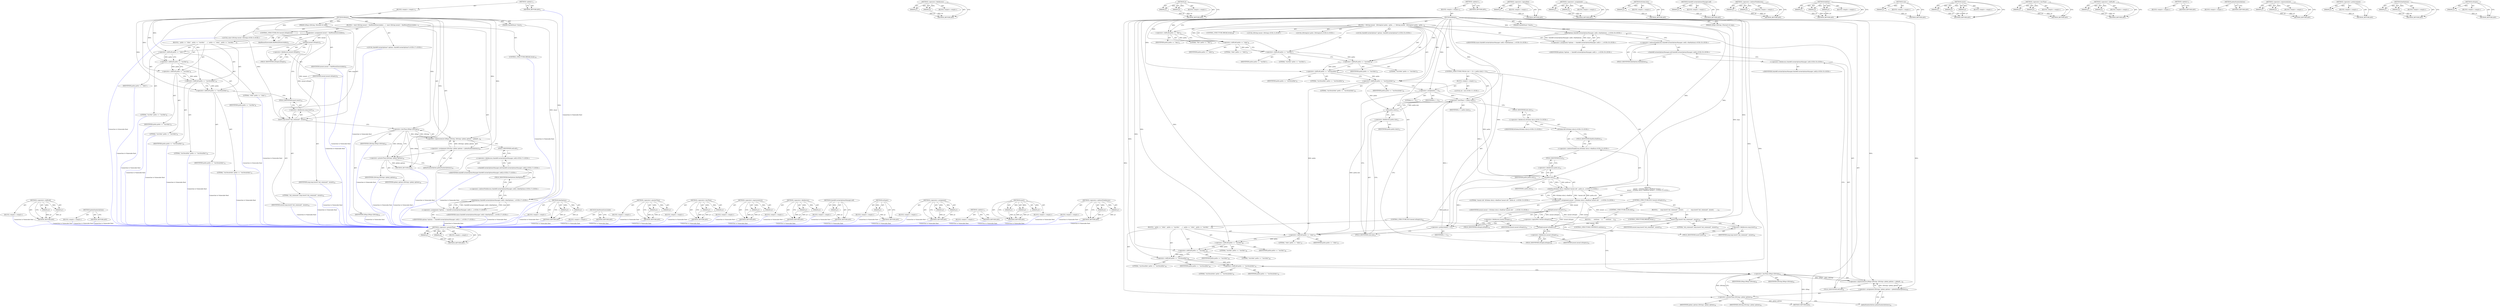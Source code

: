 digraph "&lt;operator&gt;.indirectFieldAccess" {
vulnerable_231 [label=<(METHOD,&lt;operator&gt;.greaterThan)>];
vulnerable_232 [label=<(PARAM,p1)>];
vulnerable_233 [label=<(PARAM,p2)>];
vulnerable_234 [label=<(BLOCK,&lt;empty&gt;,&lt;empty&gt;)>];
vulnerable_235 [label=<(METHOD_RETURN,ANY)>];
vulnerable_183 [label=<(METHOD,&lt;operator&gt;.fieldAccess)>];
vulnerable_184 [label=<(PARAM,p1)>];
vulnerable_185 [label=<(PARAM,p2)>];
vulnerable_186 [label=<(BLOCK,&lt;empty&gt;,&lt;empty&gt;)>];
vulnerable_187 [label=<(METHOD_RETURN,ANY)>];
vulnerable_207 [label=<(METHOD,at)>];
vulnerable_208 [label=<(PARAM,p1)>];
vulnerable_209 [label=<(PARAM,p2)>];
vulnerable_210 [label=<(BLOCK,&lt;empty&gt;,&lt;empty&gt;)>];
vulnerable_211 [label=<(METHOD_RETURN,ANY)>];
vulnerable_6 [label=<(METHOD,&lt;global&gt;)<SUB>1</SUB>>];
vulnerable_7 [label=<(BLOCK,&lt;empty&gt;,&lt;empty&gt;)<SUB>1</SUB>>];
vulnerable_8 [label=<(METHOD,fillArgs)<SUB>1</SUB>>];
vulnerable_9 [label=<(PARAM,Smb4KShare *share)<SUB>1</SUB>>];
vulnerable_10 [label=<(PARAM,QMap&lt;QString, QVariant&gt;&amp; map)<SUB>1</SUB>>];
vulnerable_11 [label=<(BLOCK,{
  QString mount;
  QStringList paths;
  paths...,{
  QString mount;
  QStringList paths;
  paths...)<SUB>2</SUB>>];
vulnerable_12 [label="<(LOCAL,QString mount: QString)<SUB>3</SUB>>"];
vulnerable_13 [label="<(LOCAL,QStringList paths: QStringList)<SUB>4</SUB>>"];
vulnerable_14 [label=<(&lt;operator&gt;.shiftLeft,paths &lt;&lt; &quot;/bin&quot;)<SUB>5</SUB>>];
vulnerable_15 [label=<(IDENTIFIER,paths,paths &lt;&lt; &quot;/bin&quot;)<SUB>5</SUB>>];
vulnerable_16 [label=<(LITERAL,&quot;/bin&quot;,paths &lt;&lt; &quot;/bin&quot;)<SUB>5</SUB>>];
vulnerable_17 [label=<(&lt;operator&gt;.shiftLeft,paths &lt;&lt; &quot;/sbin&quot;)<SUB>6</SUB>>];
vulnerable_18 [label=<(IDENTIFIER,paths,paths &lt;&lt; &quot;/sbin&quot;)<SUB>6</SUB>>];
vulnerable_19 [label=<(LITERAL,&quot;/sbin&quot;,paths &lt;&lt; &quot;/sbin&quot;)<SUB>6</SUB>>];
vulnerable_20 [label=<(&lt;operator&gt;.shiftLeft,paths &lt;&lt; &quot;/usr/bin&quot;)<SUB>7</SUB>>];
vulnerable_21 [label=<(IDENTIFIER,paths,paths &lt;&lt; &quot;/usr/bin&quot;)<SUB>7</SUB>>];
vulnerable_22 [label=<(LITERAL,&quot;/usr/bin&quot;,paths &lt;&lt; &quot;/usr/bin&quot;)<SUB>7</SUB>>];
vulnerable_23 [label=<(&lt;operator&gt;.shiftLeft,paths &lt;&lt; &quot;/usr/sbin&quot;)<SUB>8</SUB>>];
vulnerable_24 [label=<(IDENTIFIER,paths,paths &lt;&lt; &quot;/usr/sbin&quot;)<SUB>8</SUB>>];
vulnerable_25 [label=<(LITERAL,&quot;/usr/sbin&quot;,paths &lt;&lt; &quot;/usr/sbin&quot;)<SUB>8</SUB>>];
vulnerable_26 [label=<(&lt;operator&gt;.shiftLeft,paths &lt;&lt; &quot;/usr/local/bin&quot;)<SUB>9</SUB>>];
vulnerable_27 [label=<(IDENTIFIER,paths,paths &lt;&lt; &quot;/usr/local/bin&quot;)<SUB>9</SUB>>];
vulnerable_28 [label=<(LITERAL,&quot;/usr/local/bin&quot;,paths &lt;&lt; &quot;/usr/local/bin&quot;)<SUB>9</SUB>>];
vulnerable_29 [label=<(&lt;operator&gt;.shiftLeft,paths &lt;&lt; &quot;/usr/local/sbin&quot;)<SUB>10</SUB>>];
vulnerable_30 [label=<(IDENTIFIER,paths,paths &lt;&lt; &quot;/usr/local/sbin&quot;)<SUB>10</SUB>>];
vulnerable_31 [label=<(LITERAL,&quot;/usr/local/sbin&quot;,paths &lt;&lt; &quot;/usr/local/sbin&quot;)<SUB>10</SUB>>];
vulnerable_32 [label=<(CONTROL_STRUCTURE,FOR,for (int i = 0;i &lt; paths.size();++i))<SUB>11</SUB>>];
vulnerable_33 [label=<(BLOCK,&lt;empty&gt;,&lt;empty&gt;)<SUB>11</SUB>>];
vulnerable_34 [label="<(LOCAL,int i: int)<SUB>11</SUB>>"];
vulnerable_35 [label=<(&lt;operator&gt;.assignment,i = 0)<SUB>11</SUB>>];
vulnerable_36 [label=<(IDENTIFIER,i,i = 0)<SUB>11</SUB>>];
vulnerable_37 [label=<(LITERAL,0,i = 0)<SUB>11</SUB>>];
vulnerable_38 [label=<(&lt;operator&gt;.lessThan,i &lt; paths.size())<SUB>11</SUB>>];
vulnerable_39 [label=<(IDENTIFIER,i,i &lt; paths.size())<SUB>11</SUB>>];
vulnerable_40 [label=<(size,paths.size())<SUB>11</SUB>>];
vulnerable_41 [label=<(&lt;operator&gt;.fieldAccess,paths.size)<SUB>11</SUB>>];
vulnerable_42 [label=<(IDENTIFIER,paths,paths.size())<SUB>11</SUB>>];
vulnerable_43 [label=<(FIELD_IDENTIFIER,size,size)<SUB>11</SUB>>];
vulnerable_44 [label=<(&lt;operator&gt;.preIncrement,++i)<SUB>11</SUB>>];
vulnerable_45 [label=<(IDENTIFIER,i,++i)<SUB>11</SUB>>];
vulnerable_46 [label="<(BLOCK,{
    mount = KGlobal::dirs()-&gt;findExe(&quot;mount.c...,{
    mount = KGlobal::dirs()-&gt;findExe(&quot;mount.c...)<SUB>12</SUB>>"];
vulnerable_47 [label="<(&lt;operator&gt;.assignment,mount = KGlobal::dirs()-&gt;findExe(&quot;mount.cifs&quot;, ...)<SUB>13</SUB>>"];
vulnerable_48 [label="<(IDENTIFIER,mount,mount = KGlobal::dirs()-&gt;findExe(&quot;mount.cifs&quot;, ...)<SUB>13</SUB>>"];
vulnerable_49 [label="<(findExe,KGlobal::dirs()-&gt;findExe(&quot;mount.cifs&quot;, paths.at...)<SUB>13</SUB>>"];
vulnerable_50 [label="<(&lt;operator&gt;.indirectFieldAccess,KGlobal::dirs()-&gt;findExe)<SUB>13</SUB>>"];
vulnerable_51 [label="<(KGlobal.dirs,KGlobal::dirs())<SUB>13</SUB>>"];
vulnerable_52 [label="<(&lt;operator&gt;.fieldAccess,KGlobal::dirs)<SUB>13</SUB>>"];
vulnerable_53 [label="<(IDENTIFIER,KGlobal,KGlobal::dirs())<SUB>13</SUB>>"];
vulnerable_54 [label=<(FIELD_IDENTIFIER,dirs,dirs)<SUB>13</SUB>>];
vulnerable_55 [label=<(FIELD_IDENTIFIER,findExe,findExe)<SUB>13</SUB>>];
vulnerable_56 [label="<(LITERAL,&quot;mount.cifs&quot;,KGlobal::dirs()-&gt;findExe(&quot;mount.cifs&quot;, paths.at...)<SUB>13</SUB>>"];
vulnerable_57 [label=<(at,paths.at(i))<SUB>13</SUB>>];
vulnerable_58 [label=<(&lt;operator&gt;.fieldAccess,paths.at)<SUB>13</SUB>>];
vulnerable_59 [label=<(IDENTIFIER,paths,paths.at(i))<SUB>13</SUB>>];
vulnerable_60 [label=<(FIELD_IDENTIFIER,at,at)<SUB>13</SUB>>];
vulnerable_61 [label=<(IDENTIFIER,i,paths.at(i))<SUB>13</SUB>>];
vulnerable_62 [label=<(CONTROL_STRUCTURE,IF,if (!mount.isEmpty()))<SUB>14</SUB>>];
vulnerable_63 [label=<(&lt;operator&gt;.logicalNot,!mount.isEmpty())<SUB>14</SUB>>];
vulnerable_64 [label=<(isEmpty,mount.isEmpty())<SUB>14</SUB>>];
vulnerable_65 [label=<(&lt;operator&gt;.fieldAccess,mount.isEmpty)<SUB>14</SUB>>];
vulnerable_66 [label=<(IDENTIFIER,mount,mount.isEmpty())<SUB>14</SUB>>];
vulnerable_67 [label=<(FIELD_IDENTIFIER,isEmpty,isEmpty)<SUB>14</SUB>>];
vulnerable_68 [label=<(BLOCK,{
      map.insert(&quot;mh_command&quot;, mount);
      ...,{
      map.insert(&quot;mh_command&quot;, mount);
      ...)<SUB>15</SUB>>];
vulnerable_69 [label=<(insert,map.insert(&quot;mh_command&quot;, mount))<SUB>16</SUB>>];
vulnerable_70 [label=<(&lt;operator&gt;.fieldAccess,map.insert)<SUB>16</SUB>>];
vulnerable_71 [label=<(IDENTIFIER,map,map.insert(&quot;mh_command&quot;, mount))<SUB>16</SUB>>];
vulnerable_72 [label=<(FIELD_IDENTIFIER,insert,insert)<SUB>16</SUB>>];
vulnerable_73 [label=<(LITERAL,&quot;mh_command&quot;,map.insert(&quot;mh_command&quot;, mount))<SUB>16</SUB>>];
vulnerable_74 [label=<(IDENTIFIER,mount,map.insert(&quot;mh_command&quot;, mount))<SUB>16</SUB>>];
vulnerable_75 [label=<(CONTROL_STRUCTURE,BREAK,break;)<SUB>17</SUB>>];
vulnerable_76 [label=<(CONTROL_STRUCTURE,ELSE,else)<SUB>20</SUB>>];
vulnerable_77 [label=<(BLOCK,{
      continue;
    },{
      continue;
    })<SUB>20</SUB>>];
vulnerable_78 [label=<(CONTROL_STRUCTURE,CONTINUE,continue;)<SUB>21</SUB>>];
vulnerable_79 [label=<(CONTROL_STRUCTURE,IF,if (mount.isEmpty()))<SUB>25</SUB>>];
vulnerable_80 [label=<(isEmpty,mount.isEmpty())<SUB>25</SUB>>];
vulnerable_81 [label=<(&lt;operator&gt;.fieldAccess,mount.isEmpty)<SUB>25</SUB>>];
vulnerable_82 [label=<(IDENTIFIER,mount,mount.isEmpty())<SUB>25</SUB>>];
vulnerable_83 [label=<(FIELD_IDENTIFIER,isEmpty,isEmpty)<SUB>25</SUB>>];
vulnerable_84 [label=<(BLOCK,{
  paths &lt;&lt; &quot;/sbin&quot;;
  paths &lt;&lt; &quot;/usr/bin&quot;;
  ...,{
  paths &lt;&lt; &quot;/sbin&quot;;
  paths &lt;&lt; &quot;/usr/bin&quot;;
  ...)<SUB>26</SUB>>];
vulnerable_85 [label=<(&lt;operator&gt;.shiftLeft,paths &lt;&lt; &quot;/sbin&quot;)<SUB>27</SUB>>];
vulnerable_86 [label=<(IDENTIFIER,paths,paths &lt;&lt; &quot;/sbin&quot;)<SUB>27</SUB>>];
vulnerable_87 [label=<(LITERAL,&quot;/sbin&quot;,paths &lt;&lt; &quot;/sbin&quot;)<SUB>27</SUB>>];
vulnerable_88 [label=<(&lt;operator&gt;.shiftLeft,paths &lt;&lt; &quot;/usr/bin&quot;)<SUB>28</SUB>>];
vulnerable_89 [label=<(IDENTIFIER,paths,paths &lt;&lt; &quot;/usr/bin&quot;)<SUB>28</SUB>>];
vulnerable_90 [label=<(LITERAL,&quot;/usr/bin&quot;,paths &lt;&lt; &quot;/usr/bin&quot;)<SUB>28</SUB>>];
vulnerable_91 [label=<(&lt;operator&gt;.shiftLeft,paths &lt;&lt; &quot;/usr/sbin&quot;)<SUB>29</SUB>>];
vulnerable_92 [label=<(IDENTIFIER,paths,paths &lt;&lt; &quot;/usr/sbin&quot;)<SUB>29</SUB>>];
vulnerable_93 [label=<(LITERAL,&quot;/usr/sbin&quot;,paths &lt;&lt; &quot;/usr/sbin&quot;)<SUB>29</SUB>>];
vulnerable_94 [label=<(&lt;operator&gt;.shiftLeft,paths &lt;&lt; &quot;/usr/local/bin&quot;)<SUB>30</SUB>>];
vulnerable_95 [label=<(IDENTIFIER,paths,paths &lt;&lt; &quot;/usr/local/bin&quot;)<SUB>30</SUB>>];
vulnerable_96 [label=<(LITERAL,&quot;/usr/local/bin&quot;,paths &lt;&lt; &quot;/usr/local/bin&quot;)<SUB>30</SUB>>];
vulnerable_97 [label=<(&lt;operator&gt;.shiftLeft,paths &lt;&lt; &quot;/usr/local/sbin&quot;)<SUB>31</SUB>>];
vulnerable_98 [label=<(IDENTIFIER,paths,paths &lt;&lt; &quot;/usr/local/sbin&quot;)<SUB>31</SUB>>];
vulnerable_99 [label=<(LITERAL,&quot;/usr/local/sbin&quot;,paths &lt;&lt; &quot;/usr/local/sbin&quot;)<SUB>31</SUB>>];
vulnerable_100 [label=<(&lt;operator&gt;.expressionList,QMap&lt;QString, QString&gt; global_options = globalS...)<SUB>34</SUB>>];
vulnerable_101 [label=<(&lt;operator&gt;.lessThan,QMap&lt;QString)<SUB>34</SUB>>];
vulnerable_102 [label=<(IDENTIFIER,QMap,QMap&lt;QString)<SUB>34</SUB>>];
vulnerable_103 [label=<(IDENTIFIER,QString,QMap&lt;QString)<SUB>34</SUB>>];
vulnerable_104 [label=<(&lt;operator&gt;.assignment,QString&gt; global_options = globalSambaOptions())<SUB>34</SUB>>];
vulnerable_105 [label=<(&lt;operator&gt;.greaterThan,QString&gt; global_options)<SUB>34</SUB>>];
vulnerable_106 [label=<(IDENTIFIER,QString,QString&gt; global_options)<SUB>34</SUB>>];
vulnerable_107 [label=<(IDENTIFIER,global_options,QString&gt; global_options)<SUB>34</SUB>>];
vulnerable_108 [label=<(globalSambaOptions,globalSambaOptions())<SUB>34</SUB>>];
vulnerable_109 [label="<(LOCAL,Smb4KCustomOptions* options: Smb4KCustomOptions*)<SUB>35</SUB>>"];
vulnerable_110 [label="<(&lt;operator&gt;.assignment,*options  = Smb4KCustomOptionsManager::self()-&gt;...)<SUB>35</SUB>>"];
vulnerable_111 [label="<(IDENTIFIER,options,*options  = Smb4KCustomOptionsManager::self()-&gt;...)<SUB>35</SUB>>"];
vulnerable_112 [label="<(findOptions,Smb4KCustomOptionsManager::self()-&gt;findOptions(...)<SUB>35</SUB>>"];
vulnerable_113 [label="<(&lt;operator&gt;.indirectFieldAccess,Smb4KCustomOptionsManager::self()-&gt;findOptions)<SUB>35</SUB>>"];
vulnerable_114 [label="<(Smb4KCustomOptionsManager.self,Smb4KCustomOptionsManager::self())<SUB>35</SUB>>"];
vulnerable_115 [label="<(&lt;operator&gt;.fieldAccess,Smb4KCustomOptionsManager::self)<SUB>35</SUB>>"];
vulnerable_116 [label="<(IDENTIFIER,Smb4KCustomOptionsManager,Smb4KCustomOptionsManager::self())<SUB>35</SUB>>"];
vulnerable_117 [label=<(FIELD_IDENTIFIER,self,self)<SUB>35</SUB>>];
vulnerable_118 [label=<(FIELD_IDENTIFIER,findOptions,findOptions)<SUB>35</SUB>>];
vulnerable_119 [label="<(IDENTIFIER,share,Smb4KCustomOptionsManager::self()-&gt;findOptions(...)<SUB>35</SUB>>"];
vulnerable_120 [label=<(CONTROL_STRUCTURE,BREAK,break;)<SUB>36</SUB>>];
vulnerable_121 [label=<(METHOD_RETURN,bool)<SUB>1</SUB>>];
vulnerable_123 [label=<(METHOD_RETURN,ANY)<SUB>1</SUB>>];
vulnerable_212 [label=<(METHOD,&lt;operator&gt;.logicalNot)>];
vulnerable_213 [label=<(PARAM,p1)>];
vulnerable_214 [label=<(BLOCK,&lt;empty&gt;,&lt;empty&gt;)>];
vulnerable_215 [label=<(METHOD_RETURN,ANY)>];
vulnerable_169 [label=<(METHOD,&lt;operator&gt;.assignment)>];
vulnerable_170 [label=<(PARAM,p1)>];
vulnerable_171 [label=<(PARAM,p2)>];
vulnerable_172 [label=<(BLOCK,&lt;empty&gt;,&lt;empty&gt;)>];
vulnerable_173 [label=<(METHOD_RETURN,ANY)>];
vulnerable_203 [label=<(METHOD,KGlobal.dirs)>];
vulnerable_204 [label=<(PARAM,p1)>];
vulnerable_205 [label=<(BLOCK,&lt;empty&gt;,&lt;empty&gt;)>];
vulnerable_206 [label=<(METHOD_RETURN,ANY)>];
vulnerable_244 [label=<(METHOD,Smb4KCustomOptionsManager.self)>];
vulnerable_245 [label=<(PARAM,p1)>];
vulnerable_246 [label=<(BLOCK,&lt;empty&gt;,&lt;empty&gt;)>];
vulnerable_247 [label=<(METHOD_RETURN,ANY)>];
vulnerable_198 [label=<(METHOD,&lt;operator&gt;.indirectFieldAccess)>];
vulnerable_199 [label=<(PARAM,p1)>];
vulnerable_200 [label=<(PARAM,p2)>];
vulnerable_201 [label=<(BLOCK,&lt;empty&gt;,&lt;empty&gt;)>];
vulnerable_202 [label=<(METHOD_RETURN,ANY)>];
vulnerable_192 [label=<(METHOD,findExe)>];
vulnerable_193 [label=<(PARAM,p1)>];
vulnerable_194 [label=<(PARAM,p2)>];
vulnerable_195 [label=<(PARAM,p3)>];
vulnerable_196 [label=<(BLOCK,&lt;empty&gt;,&lt;empty&gt;)>];
vulnerable_197 [label=<(METHOD_RETURN,ANY)>];
vulnerable_179 [label=<(METHOD,size)>];
vulnerable_180 [label=<(PARAM,p1)>];
vulnerable_181 [label=<(BLOCK,&lt;empty&gt;,&lt;empty&gt;)>];
vulnerable_182 [label=<(METHOD_RETURN,ANY)>];
vulnerable_220 [label=<(METHOD,insert)>];
vulnerable_221 [label=<(PARAM,p1)>];
vulnerable_222 [label=<(PARAM,p2)>];
vulnerable_223 [label=<(PARAM,p3)>];
vulnerable_224 [label=<(BLOCK,&lt;empty&gt;,&lt;empty&gt;)>];
vulnerable_225 [label=<(METHOD_RETURN,ANY)>];
vulnerable_174 [label=<(METHOD,&lt;operator&gt;.lessThan)>];
vulnerable_175 [label=<(PARAM,p1)>];
vulnerable_176 [label=<(PARAM,p2)>];
vulnerable_177 [label=<(BLOCK,&lt;empty&gt;,&lt;empty&gt;)>];
vulnerable_178 [label=<(METHOD_RETURN,ANY)>];
vulnerable_164 [label=<(METHOD,&lt;operator&gt;.shiftLeft)>];
vulnerable_165 [label=<(PARAM,p1)>];
vulnerable_166 [label=<(PARAM,p2)>];
vulnerable_167 [label=<(BLOCK,&lt;empty&gt;,&lt;empty&gt;)>];
vulnerable_168 [label=<(METHOD_RETURN,ANY)>];
vulnerable_158 [label=<(METHOD,&lt;global&gt;)<SUB>1</SUB>>];
vulnerable_159 [label=<(BLOCK,&lt;empty&gt;,&lt;empty&gt;)>];
vulnerable_160 [label=<(METHOD_RETURN,ANY)>];
vulnerable_236 [label=<(METHOD,globalSambaOptions)>];
vulnerable_237 [label=<(BLOCK,&lt;empty&gt;,&lt;empty&gt;)>];
vulnerable_238 [label=<(METHOD_RETURN,ANY)>];
vulnerable_226 [label=<(METHOD,&lt;operator&gt;.expressionList)>];
vulnerable_227 [label=<(PARAM,p1)>];
vulnerable_228 [label=<(PARAM,p2)>];
vulnerable_229 [label=<(BLOCK,&lt;empty&gt;,&lt;empty&gt;)>];
vulnerable_230 [label=<(METHOD_RETURN,ANY)>];
vulnerable_188 [label=<(METHOD,&lt;operator&gt;.preIncrement)>];
vulnerable_189 [label=<(PARAM,p1)>];
vulnerable_190 [label=<(BLOCK,&lt;empty&gt;,&lt;empty&gt;)>];
vulnerable_191 [label=<(METHOD_RETURN,ANY)>];
vulnerable_239 [label=<(METHOD,findOptions)>];
vulnerable_240 [label=<(PARAM,p1)>];
vulnerable_241 [label=<(PARAM,p2)>];
vulnerable_242 [label=<(BLOCK,&lt;empty&gt;,&lt;empty&gt;)>];
vulnerable_243 [label=<(METHOD_RETURN,ANY)>];
vulnerable_216 [label=<(METHOD,isEmpty)>];
vulnerable_217 [label=<(PARAM,p1)>];
vulnerable_218 [label=<(BLOCK,&lt;empty&gt;,&lt;empty&gt;)>];
vulnerable_219 [label=<(METHOD_RETURN,ANY)>];
fixed_118 [label=<(METHOD,&lt;operator&gt;.shiftLeft)>];
fixed_119 [label=<(PARAM,p1)>];
fixed_120 [label=<(PARAM,p2)>];
fixed_121 [label=<(BLOCK,&lt;empty&gt;,&lt;empty&gt;)>];
fixed_122 [label=<(METHOD_RETURN,ANY)>];
fixed_144 [label=<(METHOD,globalSambaOptions)>];
fixed_145 [label=<(BLOCK,&lt;empty&gt;,&lt;empty&gt;)>];
fixed_146 [label=<(METHOD_RETURN,ANY)>];
fixed_6 [label=<(METHOD,&lt;global&gt;)<SUB>1</SUB>>];
fixed_7 [label=<(BLOCK,&lt;empty&gt;,&lt;empty&gt;)<SUB>1</SUB>>];
fixed_8 [label=<(METHOD,fillArgs)<SUB>1</SUB>>];
fixed_9 [label=<(PARAM,Smb4KShare *share)<SUB>1</SUB>>];
fixed_10 [label=<(PARAM,QMap&lt;QString, QVariant&gt;&amp; map)<SUB>1</SUB>>];
fixed_11 [label=<(BLOCK,{
  const QString mount = findMountExecutable()...,{
  const QString mount = findMountExecutable()...)<SUB>2</SUB>>];
fixed_12 [label="<(LOCAL,const QString mount: QString)<SUB>3</SUB>>"];
fixed_13 [label=<(&lt;operator&gt;.assignment,mount = findMountExecutable())<SUB>3</SUB>>];
fixed_14 [label=<(IDENTIFIER,mount,mount = findMountExecutable())<SUB>3</SUB>>];
fixed_15 [label=<(findMountExecutable,findMountExecutable())<SUB>3</SUB>>];
fixed_16 [label=<(CONTROL_STRUCTURE,IF,if (mount.isEmpty()))<SUB>5</SUB>>];
fixed_17 [label=<(isEmpty,mount.isEmpty())<SUB>5</SUB>>];
fixed_18 [label=<(&lt;operator&gt;.fieldAccess,mount.isEmpty)<SUB>5</SUB>>];
fixed_19 [label=<(IDENTIFIER,mount,mount.isEmpty())<SUB>5</SUB>>];
fixed_20 [label=<(FIELD_IDENTIFIER,isEmpty,isEmpty)<SUB>5</SUB>>];
fixed_21 [label=<(BLOCK,{
  paths &lt;&lt; &quot;/sbin&quot;;
  paths &lt;&lt; &quot;/usr/bin&quot;;
  ...,{
  paths &lt;&lt; &quot;/sbin&quot;;
  paths &lt;&lt; &quot;/usr/bin&quot;;
  ...)<SUB>6</SUB>>];
fixed_22 [label=<(&lt;operator&gt;.shiftLeft,paths &lt;&lt; &quot;/sbin&quot;)<SUB>7</SUB>>];
fixed_23 [label=<(IDENTIFIER,paths,paths &lt;&lt; &quot;/sbin&quot;)<SUB>7</SUB>>];
fixed_24 [label=<(LITERAL,&quot;/sbin&quot;,paths &lt;&lt; &quot;/sbin&quot;)<SUB>7</SUB>>];
fixed_25 [label=<(&lt;operator&gt;.shiftLeft,paths &lt;&lt; &quot;/usr/bin&quot;)<SUB>8</SUB>>];
fixed_26 [label=<(IDENTIFIER,paths,paths &lt;&lt; &quot;/usr/bin&quot;)<SUB>8</SUB>>];
fixed_27 [label=<(LITERAL,&quot;/usr/bin&quot;,paths &lt;&lt; &quot;/usr/bin&quot;)<SUB>8</SUB>>];
fixed_28 [label=<(&lt;operator&gt;.shiftLeft,paths &lt;&lt; &quot;/usr/sbin&quot;)<SUB>9</SUB>>];
fixed_29 [label=<(IDENTIFIER,paths,paths &lt;&lt; &quot;/usr/sbin&quot;)<SUB>9</SUB>>];
fixed_30 [label=<(LITERAL,&quot;/usr/sbin&quot;,paths &lt;&lt; &quot;/usr/sbin&quot;)<SUB>9</SUB>>];
fixed_31 [label=<(&lt;operator&gt;.shiftLeft,paths &lt;&lt; &quot;/usr/local/bin&quot;)<SUB>10</SUB>>];
fixed_32 [label=<(IDENTIFIER,paths,paths &lt;&lt; &quot;/usr/local/bin&quot;)<SUB>10</SUB>>];
fixed_33 [label=<(LITERAL,&quot;/usr/local/bin&quot;,paths &lt;&lt; &quot;/usr/local/bin&quot;)<SUB>10</SUB>>];
fixed_34 [label=<(&lt;operator&gt;.shiftLeft,paths &lt;&lt; &quot;/usr/local/sbin&quot;)<SUB>11</SUB>>];
fixed_35 [label=<(IDENTIFIER,paths,paths &lt;&lt; &quot;/usr/local/sbin&quot;)<SUB>11</SUB>>];
fixed_36 [label=<(LITERAL,&quot;/usr/local/sbin&quot;,paths &lt;&lt; &quot;/usr/local/sbin&quot;)<SUB>11</SUB>>];
fixed_37 [label=<(insert,map.insert(&quot;mh_command&quot;, mount))<SUB>14</SUB>>];
fixed_38 [label=<(&lt;operator&gt;.fieldAccess,map.insert)<SUB>14</SUB>>];
fixed_39 [label=<(IDENTIFIER,map,map.insert(&quot;mh_command&quot;, mount))<SUB>14</SUB>>];
fixed_40 [label=<(FIELD_IDENTIFIER,insert,insert)<SUB>14</SUB>>];
fixed_41 [label=<(LITERAL,&quot;mh_command&quot;,map.insert(&quot;mh_command&quot;, mount))<SUB>14</SUB>>];
fixed_42 [label=<(IDENTIFIER,mount,map.insert(&quot;mh_command&quot;, mount))<SUB>14</SUB>>];
fixed_43 [label=<(&lt;operator&gt;.expressionList,QMap&lt;QString, QString&gt; global_options = globalS...)<SUB>16</SUB>>];
fixed_44 [label=<(&lt;operator&gt;.lessThan,QMap&lt;QString)<SUB>16</SUB>>];
fixed_45 [label=<(IDENTIFIER,QMap,QMap&lt;QString)<SUB>16</SUB>>];
fixed_46 [label=<(IDENTIFIER,QString,QMap&lt;QString)<SUB>16</SUB>>];
fixed_47 [label=<(&lt;operator&gt;.assignment,QString&gt; global_options = globalSambaOptions())<SUB>16</SUB>>];
fixed_48 [label=<(&lt;operator&gt;.greaterThan,QString&gt; global_options)<SUB>16</SUB>>];
fixed_49 [label=<(IDENTIFIER,QString,QString&gt; global_options)<SUB>16</SUB>>];
fixed_50 [label=<(IDENTIFIER,global_options,QString&gt; global_options)<SUB>16</SUB>>];
fixed_51 [label=<(globalSambaOptions,globalSambaOptions())<SUB>16</SUB>>];
fixed_52 [label="<(LOCAL,Smb4KCustomOptions* options: Smb4KCustomOptions*)<SUB>17</SUB>>"];
fixed_53 [label="<(&lt;operator&gt;.assignment,*options  = Smb4KCustomOptionsManager::self()-&gt;...)<SUB>17</SUB>>"];
fixed_54 [label="<(IDENTIFIER,options,*options  = Smb4KCustomOptionsManager::self()-&gt;...)<SUB>17</SUB>>"];
fixed_55 [label="<(findOptions,Smb4KCustomOptionsManager::self()-&gt;findOptions(...)<SUB>17</SUB>>"];
fixed_56 [label="<(&lt;operator&gt;.indirectFieldAccess,Smb4KCustomOptionsManager::self()-&gt;findOptions)<SUB>17</SUB>>"];
fixed_57 [label="<(Smb4KCustomOptionsManager.self,Smb4KCustomOptionsManager::self())<SUB>17</SUB>>"];
fixed_58 [label="<(&lt;operator&gt;.fieldAccess,Smb4KCustomOptionsManager::self)<SUB>17</SUB>>"];
fixed_59 [label="<(IDENTIFIER,Smb4KCustomOptionsManager,Smb4KCustomOptionsManager::self())<SUB>17</SUB>>"];
fixed_60 [label=<(FIELD_IDENTIFIER,self,self)<SUB>17</SUB>>];
fixed_61 [label=<(FIELD_IDENTIFIER,findOptions,findOptions)<SUB>17</SUB>>];
fixed_62 [label="<(IDENTIFIER,share,Smb4KCustomOptionsManager::self()-&gt;findOptions(...)<SUB>17</SUB>>"];
fixed_63 [label=<(CONTROL_STRUCTURE,BREAK,break;)<SUB>18</SUB>>];
fixed_64 [label=<(METHOD_RETURN,bool)<SUB>1</SUB>>];
fixed_66 [label=<(METHOD_RETURN,ANY)<SUB>1</SUB>>];
fixed_147 [label=<(METHOD,findOptions)>];
fixed_148 [label=<(PARAM,p1)>];
fixed_149 [label=<(PARAM,p2)>];
fixed_150 [label=<(BLOCK,&lt;empty&gt;,&lt;empty&gt;)>];
fixed_151 [label=<(METHOD_RETURN,ANY)>];
fixed_106 [label=<(METHOD,findMountExecutable)>];
fixed_107 [label=<(BLOCK,&lt;empty&gt;,&lt;empty&gt;)>];
fixed_108 [label=<(METHOD_RETURN,ANY)>];
fixed_139 [label=<(METHOD,&lt;operator&gt;.greaterThan)>];
fixed_140 [label=<(PARAM,p1)>];
fixed_141 [label=<(PARAM,p2)>];
fixed_142 [label=<(BLOCK,&lt;empty&gt;,&lt;empty&gt;)>];
fixed_143 [label=<(METHOD_RETURN,ANY)>];
fixed_134 [label=<(METHOD,&lt;operator&gt;.lessThan)>];
fixed_135 [label=<(PARAM,p1)>];
fixed_136 [label=<(PARAM,p2)>];
fixed_137 [label=<(BLOCK,&lt;empty&gt;,&lt;empty&gt;)>];
fixed_138 [label=<(METHOD_RETURN,ANY)>];
fixed_129 [label=<(METHOD,&lt;operator&gt;.expressionList)>];
fixed_130 [label=<(PARAM,p1)>];
fixed_131 [label=<(PARAM,p2)>];
fixed_132 [label=<(BLOCK,&lt;empty&gt;,&lt;empty&gt;)>];
fixed_133 [label=<(METHOD_RETURN,ANY)>];
fixed_113 [label=<(METHOD,&lt;operator&gt;.fieldAccess)>];
fixed_114 [label=<(PARAM,p1)>];
fixed_115 [label=<(PARAM,p2)>];
fixed_116 [label=<(BLOCK,&lt;empty&gt;,&lt;empty&gt;)>];
fixed_117 [label=<(METHOD_RETURN,ANY)>];
fixed_157 [label=<(METHOD,Smb4KCustomOptionsManager.self)>];
fixed_158 [label=<(PARAM,p1)>];
fixed_159 [label=<(BLOCK,&lt;empty&gt;,&lt;empty&gt;)>];
fixed_160 [label=<(METHOD_RETURN,ANY)>];
fixed_109 [label=<(METHOD,isEmpty)>];
fixed_110 [label=<(PARAM,p1)>];
fixed_111 [label=<(BLOCK,&lt;empty&gt;,&lt;empty&gt;)>];
fixed_112 [label=<(METHOD_RETURN,ANY)>];
fixed_101 [label=<(METHOD,&lt;operator&gt;.assignment)>];
fixed_102 [label=<(PARAM,p1)>];
fixed_103 [label=<(PARAM,p2)>];
fixed_104 [label=<(BLOCK,&lt;empty&gt;,&lt;empty&gt;)>];
fixed_105 [label=<(METHOD_RETURN,ANY)>];
fixed_95 [label=<(METHOD,&lt;global&gt;)<SUB>1</SUB>>];
fixed_96 [label=<(BLOCK,&lt;empty&gt;,&lt;empty&gt;)>];
fixed_97 [label=<(METHOD_RETURN,ANY)>];
fixed_123 [label=<(METHOD,insert)>];
fixed_124 [label=<(PARAM,p1)>];
fixed_125 [label=<(PARAM,p2)>];
fixed_126 [label=<(PARAM,p3)>];
fixed_127 [label=<(BLOCK,&lt;empty&gt;,&lt;empty&gt;)>];
fixed_128 [label=<(METHOD_RETURN,ANY)>];
fixed_152 [label=<(METHOD,&lt;operator&gt;.indirectFieldAccess)>];
fixed_153 [label=<(PARAM,p1)>];
fixed_154 [label=<(PARAM,p2)>];
fixed_155 [label=<(BLOCK,&lt;empty&gt;,&lt;empty&gt;)>];
fixed_156 [label=<(METHOD_RETURN,ANY)>];
vulnerable_231 -> vulnerable_232  [key=0, label="AST: "];
vulnerable_231 -> vulnerable_232  [key=1, label="DDG: "];
vulnerable_231 -> vulnerable_234  [key=0, label="AST: "];
vulnerable_231 -> vulnerable_233  [key=0, label="AST: "];
vulnerable_231 -> vulnerable_233  [key=1, label="DDG: "];
vulnerable_231 -> vulnerable_235  [key=0, label="AST: "];
vulnerable_231 -> vulnerable_235  [key=1, label="CFG: "];
vulnerable_232 -> vulnerable_235  [key=0, label="DDG: p1"];
vulnerable_233 -> vulnerable_235  [key=0, label="DDG: p2"];
vulnerable_183 -> vulnerable_184  [key=0, label="AST: "];
vulnerable_183 -> vulnerable_184  [key=1, label="DDG: "];
vulnerable_183 -> vulnerable_186  [key=0, label="AST: "];
vulnerable_183 -> vulnerable_185  [key=0, label="AST: "];
vulnerable_183 -> vulnerable_185  [key=1, label="DDG: "];
vulnerable_183 -> vulnerable_187  [key=0, label="AST: "];
vulnerable_183 -> vulnerable_187  [key=1, label="CFG: "];
vulnerable_184 -> vulnerable_187  [key=0, label="DDG: p1"];
vulnerable_185 -> vulnerable_187  [key=0, label="DDG: p2"];
vulnerable_207 -> vulnerable_208  [key=0, label="AST: "];
vulnerable_207 -> vulnerable_208  [key=1, label="DDG: "];
vulnerable_207 -> vulnerable_210  [key=0, label="AST: "];
vulnerable_207 -> vulnerable_209  [key=0, label="AST: "];
vulnerable_207 -> vulnerable_209  [key=1, label="DDG: "];
vulnerable_207 -> vulnerable_211  [key=0, label="AST: "];
vulnerable_207 -> vulnerable_211  [key=1, label="CFG: "];
vulnerable_208 -> vulnerable_211  [key=0, label="DDG: p1"];
vulnerable_209 -> vulnerable_211  [key=0, label="DDG: p2"];
vulnerable_6 -> vulnerable_7  [key=0, label="AST: "];
vulnerable_6 -> vulnerable_123  [key=0, label="AST: "];
vulnerable_6 -> vulnerable_123  [key=1, label="CFG: "];
vulnerable_7 -> vulnerable_8  [key=0, label="AST: "];
vulnerable_8 -> vulnerable_9  [key=0, label="AST: "];
vulnerable_8 -> vulnerable_9  [key=1, label="DDG: "];
vulnerable_8 -> vulnerable_10  [key=0, label="AST: "];
vulnerable_8 -> vulnerable_10  [key=1, label="DDG: "];
vulnerable_8 -> vulnerable_11  [key=0, label="AST: "];
vulnerable_8 -> vulnerable_121  [key=0, label="AST: "];
vulnerable_8 -> vulnerable_14  [key=0, label="CFG: "];
vulnerable_8 -> vulnerable_14  [key=1, label="DDG: "];
vulnerable_8 -> vulnerable_17  [key=0, label="DDG: "];
vulnerable_8 -> vulnerable_20  [key=0, label="DDG: "];
vulnerable_8 -> vulnerable_23  [key=0, label="DDG: "];
vulnerable_8 -> vulnerable_26  [key=0, label="DDG: "];
vulnerable_8 -> vulnerable_29  [key=0, label="DDG: "];
vulnerable_8 -> vulnerable_100  [key=0, label="DDG: "];
vulnerable_8 -> vulnerable_35  [key=0, label="DDG: "];
vulnerable_8 -> vulnerable_38  [key=0, label="DDG: "];
vulnerable_8 -> vulnerable_44  [key=0, label="DDG: "];
vulnerable_8 -> vulnerable_101  [key=0, label="DDG: "];
vulnerable_8 -> vulnerable_104  [key=0, label="DDG: "];
vulnerable_8 -> vulnerable_112  [key=0, label="DDG: "];
vulnerable_8 -> vulnerable_85  [key=0, label="DDG: "];
vulnerable_8 -> vulnerable_88  [key=0, label="DDG: "];
vulnerable_8 -> vulnerable_91  [key=0, label="DDG: "];
vulnerable_8 -> vulnerable_94  [key=0, label="DDG: "];
vulnerable_8 -> vulnerable_97  [key=0, label="DDG: "];
vulnerable_8 -> vulnerable_105  [key=0, label="DDG: "];
vulnerable_8 -> vulnerable_49  [key=0, label="DDG: "];
vulnerable_8 -> vulnerable_57  [key=0, label="DDG: "];
vulnerable_8 -> vulnerable_69  [key=0, label="DDG: "];
vulnerable_9 -> vulnerable_112  [key=0, label="DDG: share"];
vulnerable_10 -> vulnerable_69  [key=0, label="DDG: map"];
vulnerable_11 -> vulnerable_12  [key=0, label="AST: "];
vulnerable_11 -> vulnerable_13  [key=0, label="AST: "];
vulnerable_11 -> vulnerable_14  [key=0, label="AST: "];
vulnerable_11 -> vulnerable_17  [key=0, label="AST: "];
vulnerable_11 -> vulnerable_20  [key=0, label="AST: "];
vulnerable_11 -> vulnerable_23  [key=0, label="AST: "];
vulnerable_11 -> vulnerable_26  [key=0, label="AST: "];
vulnerable_11 -> vulnerable_29  [key=0, label="AST: "];
vulnerable_11 -> vulnerable_32  [key=0, label="AST: "];
vulnerable_11 -> vulnerable_79  [key=0, label="AST: "];
vulnerable_11 -> vulnerable_100  [key=0, label="AST: "];
vulnerable_11 -> vulnerable_109  [key=0, label="AST: "];
vulnerable_11 -> vulnerable_110  [key=0, label="AST: "];
vulnerable_11 -> vulnerable_120  [key=0, label="AST: "];
vulnerable_14 -> vulnerable_15  [key=0, label="AST: "];
vulnerable_14 -> vulnerable_16  [key=0, label="AST: "];
vulnerable_14 -> vulnerable_17  [key=0, label="CFG: "];
vulnerable_14 -> vulnerable_17  [key=1, label="DDG: paths"];
vulnerable_17 -> vulnerable_18  [key=0, label="AST: "];
vulnerable_17 -> vulnerable_19  [key=0, label="AST: "];
vulnerable_17 -> vulnerable_20  [key=0, label="CFG: "];
vulnerable_17 -> vulnerable_20  [key=1, label="DDG: paths"];
vulnerable_20 -> vulnerable_21  [key=0, label="AST: "];
vulnerable_20 -> vulnerable_22  [key=0, label="AST: "];
vulnerable_20 -> vulnerable_23  [key=0, label="CFG: "];
vulnerable_20 -> vulnerable_23  [key=1, label="DDG: paths"];
vulnerable_23 -> vulnerable_24  [key=0, label="AST: "];
vulnerable_23 -> vulnerable_25  [key=0, label="AST: "];
vulnerable_23 -> vulnerable_26  [key=0, label="CFG: "];
vulnerable_23 -> vulnerable_26  [key=1, label="DDG: paths"];
vulnerable_26 -> vulnerable_27  [key=0, label="AST: "];
vulnerable_26 -> vulnerable_28  [key=0, label="AST: "];
vulnerable_26 -> vulnerable_29  [key=0, label="CFG: "];
vulnerable_26 -> vulnerable_29  [key=1, label="DDG: paths"];
vulnerable_29 -> vulnerable_30  [key=0, label="AST: "];
vulnerable_29 -> vulnerable_31  [key=0, label="AST: "];
vulnerable_29 -> vulnerable_35  [key=0, label="CFG: "];
vulnerable_29 -> vulnerable_40  [key=0, label="DDG: paths"];
vulnerable_29 -> vulnerable_85  [key=0, label="DDG: paths"];
vulnerable_29 -> vulnerable_57  [key=0, label="DDG: paths"];
vulnerable_32 -> vulnerable_33  [key=0, label="AST: "];
vulnerable_32 -> vulnerable_38  [key=0, label="AST: "];
vulnerable_32 -> vulnerable_44  [key=0, label="AST: "];
vulnerable_32 -> vulnerable_46  [key=0, label="AST: "];
vulnerable_33 -> vulnerable_34  [key=0, label="AST: "];
vulnerable_33 -> vulnerable_35  [key=0, label="AST: "];
vulnerable_35 -> vulnerable_36  [key=0, label="AST: "];
vulnerable_35 -> vulnerable_37  [key=0, label="AST: "];
vulnerable_35 -> vulnerable_43  [key=0, label="CFG: "];
vulnerable_35 -> vulnerable_38  [key=0, label="DDG: i"];
vulnerable_38 -> vulnerable_39  [key=0, label="AST: "];
vulnerable_38 -> vulnerable_40  [key=0, label="AST: "];
vulnerable_38 -> vulnerable_54  [key=0, label="CFG: "];
vulnerable_38 -> vulnerable_83  [key=0, label="CFG: "];
vulnerable_38 -> vulnerable_57  [key=0, label="DDG: i"];
vulnerable_40 -> vulnerable_41  [key=0, label="AST: "];
vulnerable_40 -> vulnerable_38  [key=0, label="CFG: "];
vulnerable_40 -> vulnerable_38  [key=1, label="DDG: paths.size"];
vulnerable_40 -> vulnerable_85  [key=0, label="DDG: paths.size"];
vulnerable_41 -> vulnerable_42  [key=0, label="AST: "];
vulnerable_41 -> vulnerable_43  [key=0, label="AST: "];
vulnerable_41 -> vulnerable_40  [key=0, label="CFG: "];
vulnerable_43 -> vulnerable_41  [key=0, label="CFG: "];
vulnerable_44 -> vulnerable_45  [key=0, label="AST: "];
vulnerable_44 -> vulnerable_43  [key=0, label="CFG: "];
vulnerable_44 -> vulnerable_38  [key=0, label="DDG: i"];
vulnerable_46 -> vulnerable_47  [key=0, label="AST: "];
vulnerable_46 -> vulnerable_62  [key=0, label="AST: "];
vulnerable_47 -> vulnerable_48  [key=0, label="AST: "];
vulnerable_47 -> vulnerable_49  [key=0, label="AST: "];
vulnerable_47 -> vulnerable_67  [key=0, label="CFG: "];
vulnerable_47 -> vulnerable_80  [key=0, label="DDG: mount"];
vulnerable_47 -> vulnerable_64  [key=0, label="DDG: mount"];
vulnerable_47 -> vulnerable_69  [key=0, label="DDG: mount"];
vulnerable_49 -> vulnerable_50  [key=0, label="AST: "];
vulnerable_49 -> vulnerable_56  [key=0, label="AST: "];
vulnerable_49 -> vulnerable_57  [key=0, label="AST: "];
vulnerable_49 -> vulnerable_47  [key=0, label="CFG: "];
vulnerable_49 -> vulnerable_47  [key=1, label="DDG: KGlobal::dirs()-&gt;findExe"];
vulnerable_49 -> vulnerable_47  [key=2, label="DDG: &quot;mount.cifs&quot;"];
vulnerable_49 -> vulnerable_47  [key=3, label="DDG: paths.at(i)"];
vulnerable_50 -> vulnerable_51  [key=0, label="AST: "];
vulnerable_50 -> vulnerable_55  [key=0, label="AST: "];
vulnerable_50 -> vulnerable_60  [key=0, label="CFG: "];
vulnerable_51 -> vulnerable_52  [key=0, label="AST: "];
vulnerable_51 -> vulnerable_55  [key=0, label="CFG: "];
vulnerable_52 -> vulnerable_53  [key=0, label="AST: "];
vulnerable_52 -> vulnerable_54  [key=0, label="AST: "];
vulnerable_52 -> vulnerable_51  [key=0, label="CFG: "];
vulnerable_54 -> vulnerable_52  [key=0, label="CFG: "];
vulnerable_55 -> vulnerable_50  [key=0, label="CFG: "];
vulnerable_57 -> vulnerable_58  [key=0, label="AST: "];
vulnerable_57 -> vulnerable_61  [key=0, label="AST: "];
vulnerable_57 -> vulnerable_49  [key=0, label="CFG: "];
vulnerable_57 -> vulnerable_49  [key=1, label="DDG: paths.at"];
vulnerable_57 -> vulnerable_49  [key=2, label="DDG: i"];
vulnerable_57 -> vulnerable_44  [key=0, label="DDG: i"];
vulnerable_57 -> vulnerable_85  [key=0, label="DDG: paths.at"];
vulnerable_58 -> vulnerable_59  [key=0, label="AST: "];
vulnerable_58 -> vulnerable_60  [key=0, label="AST: "];
vulnerable_58 -> vulnerable_57  [key=0, label="CFG: "];
vulnerable_60 -> vulnerable_58  [key=0, label="CFG: "];
vulnerable_62 -> vulnerable_63  [key=0, label="AST: "];
vulnerable_62 -> vulnerable_68  [key=0, label="AST: "];
vulnerable_62 -> vulnerable_76  [key=0, label="AST: "];
vulnerable_63 -> vulnerable_64  [key=0, label="AST: "];
vulnerable_63 -> vulnerable_72  [key=0, label="CFG: "];
vulnerable_63 -> vulnerable_44  [key=0, label="CFG: "];
vulnerable_64 -> vulnerable_65  [key=0, label="AST: "];
vulnerable_64 -> vulnerable_63  [key=0, label="CFG: "];
vulnerable_64 -> vulnerable_63  [key=1, label="DDG: mount.isEmpty"];
vulnerable_64 -> vulnerable_80  [key=0, label="DDG: mount.isEmpty"];
vulnerable_64 -> vulnerable_69  [key=0, label="DDG: mount.isEmpty"];
vulnerable_65 -> vulnerable_66  [key=0, label="AST: "];
vulnerable_65 -> vulnerable_67  [key=0, label="AST: "];
vulnerable_65 -> vulnerable_64  [key=0, label="CFG: "];
vulnerable_67 -> vulnerable_65  [key=0, label="CFG: "];
vulnerable_68 -> vulnerable_69  [key=0, label="AST: "];
vulnerable_68 -> vulnerable_75  [key=0, label="AST: "];
vulnerable_69 -> vulnerable_70  [key=0, label="AST: "];
vulnerable_69 -> vulnerable_73  [key=0, label="AST: "];
vulnerable_69 -> vulnerable_74  [key=0, label="AST: "];
vulnerable_69 -> vulnerable_83  [key=0, label="CFG: "];
vulnerable_69 -> vulnerable_80  [key=0, label="DDG: mount"];
vulnerable_70 -> vulnerable_71  [key=0, label="AST: "];
vulnerable_70 -> vulnerable_72  [key=0, label="AST: "];
vulnerable_70 -> vulnerable_69  [key=0, label="CFG: "];
vulnerable_72 -> vulnerable_70  [key=0, label="CFG: "];
vulnerable_76 -> vulnerable_77  [key=0, label="AST: "];
vulnerable_77 -> vulnerable_78  [key=0, label="AST: "];
vulnerable_79 -> vulnerable_80  [key=0, label="AST: "];
vulnerable_79 -> vulnerable_84  [key=0, label="AST: "];
vulnerable_80 -> vulnerable_81  [key=0, label="AST: "];
vulnerable_80 -> vulnerable_85  [key=0, label="CFG: "];
vulnerable_80 -> vulnerable_101  [key=0, label="CFG: "];
vulnerable_81 -> vulnerable_82  [key=0, label="AST: "];
vulnerable_81 -> vulnerable_83  [key=0, label="AST: "];
vulnerable_81 -> vulnerable_80  [key=0, label="CFG: "];
vulnerable_83 -> vulnerable_81  [key=0, label="CFG: "];
vulnerable_84 -> vulnerable_85  [key=0, label="AST: "];
vulnerable_84 -> vulnerable_88  [key=0, label="AST: "];
vulnerable_84 -> vulnerable_91  [key=0, label="AST: "];
vulnerable_84 -> vulnerable_94  [key=0, label="AST: "];
vulnerable_84 -> vulnerable_97  [key=0, label="AST: "];
vulnerable_85 -> vulnerable_86  [key=0, label="AST: "];
vulnerable_85 -> vulnerable_87  [key=0, label="AST: "];
vulnerable_85 -> vulnerable_88  [key=0, label="CFG: "];
vulnerable_85 -> vulnerable_88  [key=1, label="DDG: paths"];
vulnerable_88 -> vulnerable_89  [key=0, label="AST: "];
vulnerable_88 -> vulnerable_90  [key=0, label="AST: "];
vulnerable_88 -> vulnerable_91  [key=0, label="CFG: "];
vulnerable_88 -> vulnerable_91  [key=1, label="DDG: paths"];
vulnerable_91 -> vulnerable_92  [key=0, label="AST: "];
vulnerable_91 -> vulnerable_93  [key=0, label="AST: "];
vulnerable_91 -> vulnerable_94  [key=0, label="CFG: "];
vulnerable_91 -> vulnerable_94  [key=1, label="DDG: paths"];
vulnerable_94 -> vulnerable_95  [key=0, label="AST: "];
vulnerable_94 -> vulnerable_96  [key=0, label="AST: "];
vulnerable_94 -> vulnerable_97  [key=0, label="CFG: "];
vulnerable_94 -> vulnerable_97  [key=1, label="DDG: paths"];
vulnerable_97 -> vulnerable_98  [key=0, label="AST: "];
vulnerable_97 -> vulnerable_99  [key=0, label="AST: "];
vulnerable_97 -> vulnerable_101  [key=0, label="CFG: "];
vulnerable_100 -> vulnerable_101  [key=0, label="AST: "];
vulnerable_100 -> vulnerable_104  [key=0, label="AST: "];
vulnerable_100 -> vulnerable_117  [key=0, label="CFG: "];
vulnerable_101 -> vulnerable_102  [key=0, label="AST: "];
vulnerable_101 -> vulnerable_103  [key=0, label="AST: "];
vulnerable_101 -> vulnerable_105  [key=0, label="CFG: "];
vulnerable_101 -> vulnerable_105  [key=1, label="DDG: QString"];
vulnerable_101 -> vulnerable_121  [key=0, label="DDG: QMap"];
vulnerable_101 -> vulnerable_100  [key=0, label="DDG: QMap"];
vulnerable_101 -> vulnerable_100  [key=1, label="DDG: QString"];
vulnerable_104 -> vulnerable_105  [key=0, label="AST: "];
vulnerable_104 -> vulnerable_108  [key=0, label="AST: "];
vulnerable_104 -> vulnerable_100  [key=0, label="CFG: "];
vulnerable_104 -> vulnerable_100  [key=1, label="DDG: QString&gt; global_options"];
vulnerable_105 -> vulnerable_106  [key=0, label="AST: "];
vulnerable_105 -> vulnerable_107  [key=0, label="AST: "];
vulnerable_105 -> vulnerable_108  [key=0, label="CFG: "];
vulnerable_105 -> vulnerable_121  [key=0, label="DDG: global_options"];
vulnerable_108 -> vulnerable_104  [key=0, label="CFG: "];
vulnerable_110 -> vulnerable_111  [key=0, label="AST: "];
vulnerable_110 -> vulnerable_112  [key=0, label="AST: "];
vulnerable_112 -> vulnerable_113  [key=0, label="AST: "];
vulnerable_112 -> vulnerable_119  [key=0, label="AST: "];
vulnerable_112 -> vulnerable_110  [key=0, label="CFG: "];
vulnerable_112 -> vulnerable_110  [key=1, label="DDG: Smb4KCustomOptionsManager::self()-&gt;findOptions"];
vulnerable_112 -> vulnerable_110  [key=2, label="DDG: share"];
vulnerable_113 -> vulnerable_114  [key=0, label="AST: "];
vulnerable_113 -> vulnerable_118  [key=0, label="AST: "];
vulnerable_113 -> vulnerable_112  [key=0, label="CFG: "];
vulnerable_114 -> vulnerable_115  [key=0, label="AST: "];
vulnerable_114 -> vulnerable_118  [key=0, label="CFG: "];
vulnerable_115 -> vulnerable_116  [key=0, label="AST: "];
vulnerable_115 -> vulnerable_117  [key=0, label="AST: "];
vulnerable_115 -> vulnerable_114  [key=0, label="CFG: "];
vulnerable_117 -> vulnerable_115  [key=0, label="CFG: "];
vulnerable_118 -> vulnerable_113  [key=0, label="CFG: "];
vulnerable_212 -> vulnerable_213  [key=0, label="AST: "];
vulnerable_212 -> vulnerable_213  [key=1, label="DDG: "];
vulnerable_212 -> vulnerable_214  [key=0, label="AST: "];
vulnerable_212 -> vulnerable_215  [key=0, label="AST: "];
vulnerable_212 -> vulnerable_215  [key=1, label="CFG: "];
vulnerable_213 -> vulnerable_215  [key=0, label="DDG: p1"];
vulnerable_169 -> vulnerable_170  [key=0, label="AST: "];
vulnerable_169 -> vulnerable_170  [key=1, label="DDG: "];
vulnerable_169 -> vulnerable_172  [key=0, label="AST: "];
vulnerable_169 -> vulnerable_171  [key=0, label="AST: "];
vulnerable_169 -> vulnerable_171  [key=1, label="DDG: "];
vulnerable_169 -> vulnerable_173  [key=0, label="AST: "];
vulnerable_169 -> vulnerable_173  [key=1, label="CFG: "];
vulnerable_170 -> vulnerable_173  [key=0, label="DDG: p1"];
vulnerable_171 -> vulnerable_173  [key=0, label="DDG: p2"];
vulnerable_203 -> vulnerable_204  [key=0, label="AST: "];
vulnerable_203 -> vulnerable_204  [key=1, label="DDG: "];
vulnerable_203 -> vulnerable_205  [key=0, label="AST: "];
vulnerable_203 -> vulnerable_206  [key=0, label="AST: "];
vulnerable_203 -> vulnerable_206  [key=1, label="CFG: "];
vulnerable_204 -> vulnerable_206  [key=0, label="DDG: p1"];
vulnerable_244 -> vulnerable_245  [key=0, label="AST: "];
vulnerable_244 -> vulnerable_245  [key=1, label="DDG: "];
vulnerable_244 -> vulnerable_246  [key=0, label="AST: "];
vulnerable_244 -> vulnerable_247  [key=0, label="AST: "];
vulnerable_244 -> vulnerable_247  [key=1, label="CFG: "];
vulnerable_245 -> vulnerable_247  [key=0, label="DDG: p1"];
vulnerable_198 -> vulnerable_199  [key=0, label="AST: "];
vulnerable_198 -> vulnerable_199  [key=1, label="DDG: "];
vulnerable_198 -> vulnerable_201  [key=0, label="AST: "];
vulnerable_198 -> vulnerable_200  [key=0, label="AST: "];
vulnerable_198 -> vulnerable_200  [key=1, label="DDG: "];
vulnerable_198 -> vulnerable_202  [key=0, label="AST: "];
vulnerable_198 -> vulnerable_202  [key=1, label="CFG: "];
vulnerable_199 -> vulnerable_202  [key=0, label="DDG: p1"];
vulnerable_200 -> vulnerable_202  [key=0, label="DDG: p2"];
vulnerable_192 -> vulnerable_193  [key=0, label="AST: "];
vulnerable_192 -> vulnerable_193  [key=1, label="DDG: "];
vulnerable_192 -> vulnerable_196  [key=0, label="AST: "];
vulnerable_192 -> vulnerable_194  [key=0, label="AST: "];
vulnerable_192 -> vulnerable_194  [key=1, label="DDG: "];
vulnerable_192 -> vulnerable_197  [key=0, label="AST: "];
vulnerable_192 -> vulnerable_197  [key=1, label="CFG: "];
vulnerable_192 -> vulnerable_195  [key=0, label="AST: "];
vulnerable_192 -> vulnerable_195  [key=1, label="DDG: "];
vulnerable_193 -> vulnerable_197  [key=0, label="DDG: p1"];
vulnerable_194 -> vulnerable_197  [key=0, label="DDG: p2"];
vulnerable_195 -> vulnerable_197  [key=0, label="DDG: p3"];
vulnerable_179 -> vulnerable_180  [key=0, label="AST: "];
vulnerable_179 -> vulnerable_180  [key=1, label="DDG: "];
vulnerable_179 -> vulnerable_181  [key=0, label="AST: "];
vulnerable_179 -> vulnerable_182  [key=0, label="AST: "];
vulnerable_179 -> vulnerable_182  [key=1, label="CFG: "];
vulnerable_180 -> vulnerable_182  [key=0, label="DDG: p1"];
vulnerable_220 -> vulnerable_221  [key=0, label="AST: "];
vulnerable_220 -> vulnerable_221  [key=1, label="DDG: "];
vulnerable_220 -> vulnerable_224  [key=0, label="AST: "];
vulnerable_220 -> vulnerable_222  [key=0, label="AST: "];
vulnerable_220 -> vulnerable_222  [key=1, label="DDG: "];
vulnerable_220 -> vulnerable_225  [key=0, label="AST: "];
vulnerable_220 -> vulnerable_225  [key=1, label="CFG: "];
vulnerable_220 -> vulnerable_223  [key=0, label="AST: "];
vulnerable_220 -> vulnerable_223  [key=1, label="DDG: "];
vulnerable_221 -> vulnerable_225  [key=0, label="DDG: p1"];
vulnerable_222 -> vulnerable_225  [key=0, label="DDG: p2"];
vulnerable_223 -> vulnerable_225  [key=0, label="DDG: p3"];
vulnerable_174 -> vulnerable_175  [key=0, label="AST: "];
vulnerable_174 -> vulnerable_175  [key=1, label="DDG: "];
vulnerable_174 -> vulnerable_177  [key=0, label="AST: "];
vulnerable_174 -> vulnerable_176  [key=0, label="AST: "];
vulnerable_174 -> vulnerable_176  [key=1, label="DDG: "];
vulnerable_174 -> vulnerable_178  [key=0, label="AST: "];
vulnerable_174 -> vulnerable_178  [key=1, label="CFG: "];
vulnerable_175 -> vulnerable_178  [key=0, label="DDG: p1"];
vulnerable_176 -> vulnerable_178  [key=0, label="DDG: p2"];
vulnerable_164 -> vulnerable_165  [key=0, label="AST: "];
vulnerable_164 -> vulnerable_165  [key=1, label="DDG: "];
vulnerable_164 -> vulnerable_167  [key=0, label="AST: "];
vulnerable_164 -> vulnerable_166  [key=0, label="AST: "];
vulnerable_164 -> vulnerable_166  [key=1, label="DDG: "];
vulnerable_164 -> vulnerable_168  [key=0, label="AST: "];
vulnerable_164 -> vulnerable_168  [key=1, label="CFG: "];
vulnerable_165 -> vulnerable_168  [key=0, label="DDG: p1"];
vulnerable_166 -> vulnerable_168  [key=0, label="DDG: p2"];
vulnerable_158 -> vulnerable_159  [key=0, label="AST: "];
vulnerable_158 -> vulnerable_160  [key=0, label="AST: "];
vulnerable_158 -> vulnerable_160  [key=1, label="CFG: "];
vulnerable_236 -> vulnerable_237  [key=0, label="AST: "];
vulnerable_236 -> vulnerable_238  [key=0, label="AST: "];
vulnerable_236 -> vulnerable_238  [key=1, label="CFG: "];
vulnerable_226 -> vulnerable_227  [key=0, label="AST: "];
vulnerable_226 -> vulnerable_227  [key=1, label="DDG: "];
vulnerable_226 -> vulnerable_229  [key=0, label="AST: "];
vulnerable_226 -> vulnerable_228  [key=0, label="AST: "];
vulnerable_226 -> vulnerable_228  [key=1, label="DDG: "];
vulnerable_226 -> vulnerable_230  [key=0, label="AST: "];
vulnerable_226 -> vulnerable_230  [key=1, label="CFG: "];
vulnerable_227 -> vulnerable_230  [key=0, label="DDG: p1"];
vulnerable_228 -> vulnerable_230  [key=0, label="DDG: p2"];
vulnerable_188 -> vulnerable_189  [key=0, label="AST: "];
vulnerable_188 -> vulnerable_189  [key=1, label="DDG: "];
vulnerable_188 -> vulnerable_190  [key=0, label="AST: "];
vulnerable_188 -> vulnerable_191  [key=0, label="AST: "];
vulnerable_188 -> vulnerable_191  [key=1, label="CFG: "];
vulnerable_189 -> vulnerable_191  [key=0, label="DDG: p1"];
vulnerable_239 -> vulnerable_240  [key=0, label="AST: "];
vulnerable_239 -> vulnerable_240  [key=1, label="DDG: "];
vulnerable_239 -> vulnerable_242  [key=0, label="AST: "];
vulnerable_239 -> vulnerable_241  [key=0, label="AST: "];
vulnerable_239 -> vulnerable_241  [key=1, label="DDG: "];
vulnerable_239 -> vulnerable_243  [key=0, label="AST: "];
vulnerable_239 -> vulnerable_243  [key=1, label="CFG: "];
vulnerable_240 -> vulnerable_243  [key=0, label="DDG: p1"];
vulnerable_241 -> vulnerable_243  [key=0, label="DDG: p2"];
vulnerable_216 -> vulnerable_217  [key=0, label="AST: "];
vulnerable_216 -> vulnerable_217  [key=1, label="DDG: "];
vulnerable_216 -> vulnerable_218  [key=0, label="AST: "];
vulnerable_216 -> vulnerable_219  [key=0, label="AST: "];
vulnerable_216 -> vulnerable_219  [key=1, label="CFG: "];
vulnerable_217 -> vulnerable_219  [key=0, label="DDG: p1"];
fixed_118 -> fixed_119  [key=0, label="AST: "];
fixed_118 -> fixed_119  [key=1, label="DDG: "];
fixed_118 -> fixed_121  [key=0, label="AST: "];
fixed_118 -> fixed_120  [key=0, label="AST: "];
fixed_118 -> fixed_120  [key=1, label="DDG: "];
fixed_118 -> fixed_122  [key=0, label="AST: "];
fixed_118 -> fixed_122  [key=1, label="CFG: "];
fixed_119 -> fixed_122  [key=0, label="DDG: p1"];
fixed_120 -> fixed_122  [key=0, label="DDG: p2"];
fixed_121 -> vulnerable_231  [color=blue, key=0, label="Connection to Vulnerable Root", penwidth="2.0", style=dashed];
fixed_122 -> vulnerable_231  [color=blue, key=0, label="Connection to Vulnerable Root", penwidth="2.0", style=dashed];
fixed_144 -> fixed_145  [key=0, label="AST: "];
fixed_144 -> fixed_146  [key=0, label="AST: "];
fixed_144 -> fixed_146  [key=1, label="CFG: "];
fixed_145 -> vulnerable_231  [color=blue, key=0, label="Connection to Vulnerable Root", penwidth="2.0", style=dashed];
fixed_146 -> vulnerable_231  [color=blue, key=0, label="Connection to Vulnerable Root", penwidth="2.0", style=dashed];
fixed_6 -> fixed_7  [key=0, label="AST: "];
fixed_6 -> fixed_66  [key=0, label="AST: "];
fixed_6 -> fixed_66  [key=1, label="CFG: "];
fixed_7 -> fixed_8  [key=0, label="AST: "];
fixed_8 -> fixed_9  [key=0, label="AST: "];
fixed_8 -> fixed_9  [key=1, label="DDG: "];
fixed_8 -> fixed_10  [key=0, label="AST: "];
fixed_8 -> fixed_10  [key=1, label="DDG: "];
fixed_8 -> fixed_11  [key=0, label="AST: "];
fixed_8 -> fixed_64  [key=0, label="AST: "];
fixed_8 -> fixed_15  [key=0, label="CFG: "];
fixed_8 -> fixed_13  [key=0, label="DDG: "];
fixed_8 -> fixed_37  [key=0, label="DDG: "];
fixed_8 -> fixed_43  [key=0, label="DDG: "];
fixed_8 -> fixed_44  [key=0, label="DDG: "];
fixed_8 -> fixed_47  [key=0, label="DDG: "];
fixed_8 -> fixed_55  [key=0, label="DDG: "];
fixed_8 -> fixed_22  [key=0, label="DDG: "];
fixed_8 -> fixed_25  [key=0, label="DDG: "];
fixed_8 -> fixed_28  [key=0, label="DDG: "];
fixed_8 -> fixed_31  [key=0, label="DDG: "];
fixed_8 -> fixed_34  [key=0, label="DDG: "];
fixed_8 -> fixed_48  [key=0, label="DDG: "];
fixed_9 -> fixed_55  [key=0, label="DDG: share"];
fixed_10 -> fixed_37  [key=0, label="DDG: map"];
fixed_11 -> fixed_12  [key=0, label="AST: "];
fixed_11 -> fixed_13  [key=0, label="AST: "];
fixed_11 -> fixed_16  [key=0, label="AST: "];
fixed_11 -> fixed_37  [key=0, label="AST: "];
fixed_11 -> fixed_43  [key=0, label="AST: "];
fixed_11 -> fixed_52  [key=0, label="AST: "];
fixed_11 -> fixed_53  [key=0, label="AST: "];
fixed_11 -> fixed_63  [key=0, label="AST: "];
fixed_12 -> vulnerable_231  [color=blue, key=0, label="Connection to Vulnerable Root", penwidth="2.0", style=dashed];
fixed_13 -> fixed_14  [key=0, label="AST: "];
fixed_13 -> fixed_15  [key=0, label="AST: "];
fixed_13 -> fixed_20  [key=0, label="CFG: "];
fixed_13 -> fixed_37  [key=0, label="DDG: mount"];
fixed_13 -> fixed_17  [key=0, label="DDG: mount"];
fixed_14 -> vulnerable_231  [color=blue, key=0, label="Connection to Vulnerable Root", penwidth="2.0", style=dashed];
fixed_15 -> fixed_13  [key=0, label="CFG: "];
fixed_16 -> fixed_17  [key=0, label="AST: "];
fixed_16 -> fixed_21  [key=0, label="AST: "];
fixed_17 -> fixed_18  [key=0, label="AST: "];
fixed_17 -> fixed_22  [key=0, label="CFG: "];
fixed_17 -> fixed_40  [key=0, label="CFG: "];
fixed_17 -> fixed_37  [key=0, label="DDG: mount.isEmpty"];
fixed_18 -> fixed_19  [key=0, label="AST: "];
fixed_18 -> fixed_20  [key=0, label="AST: "];
fixed_18 -> fixed_17  [key=0, label="CFG: "];
fixed_19 -> vulnerable_231  [color=blue, key=0, label="Connection to Vulnerable Root", penwidth="2.0", style=dashed];
fixed_20 -> fixed_18  [key=0, label="CFG: "];
fixed_21 -> fixed_22  [key=0, label="AST: "];
fixed_21 -> fixed_25  [key=0, label="AST: "];
fixed_21 -> fixed_28  [key=0, label="AST: "];
fixed_21 -> fixed_31  [key=0, label="AST: "];
fixed_21 -> fixed_34  [key=0, label="AST: "];
fixed_22 -> fixed_23  [key=0, label="AST: "];
fixed_22 -> fixed_24  [key=0, label="AST: "];
fixed_22 -> fixed_25  [key=0, label="CFG: "];
fixed_22 -> fixed_25  [key=1, label="DDG: paths"];
fixed_23 -> vulnerable_231  [color=blue, key=0, label="Connection to Vulnerable Root", penwidth="2.0", style=dashed];
fixed_24 -> vulnerable_231  [color=blue, key=0, label="Connection to Vulnerable Root", penwidth="2.0", style=dashed];
fixed_25 -> fixed_26  [key=0, label="AST: "];
fixed_25 -> fixed_27  [key=0, label="AST: "];
fixed_25 -> fixed_28  [key=0, label="CFG: "];
fixed_25 -> fixed_28  [key=1, label="DDG: paths"];
fixed_26 -> vulnerable_231  [color=blue, key=0, label="Connection to Vulnerable Root", penwidth="2.0", style=dashed];
fixed_27 -> vulnerable_231  [color=blue, key=0, label="Connection to Vulnerable Root", penwidth="2.0", style=dashed];
fixed_28 -> fixed_29  [key=0, label="AST: "];
fixed_28 -> fixed_30  [key=0, label="AST: "];
fixed_28 -> fixed_31  [key=0, label="CFG: "];
fixed_28 -> fixed_31  [key=1, label="DDG: paths"];
fixed_29 -> vulnerable_231  [color=blue, key=0, label="Connection to Vulnerable Root", penwidth="2.0", style=dashed];
fixed_30 -> vulnerable_231  [color=blue, key=0, label="Connection to Vulnerable Root", penwidth="2.0", style=dashed];
fixed_31 -> fixed_32  [key=0, label="AST: "];
fixed_31 -> fixed_33  [key=0, label="AST: "];
fixed_31 -> fixed_34  [key=0, label="CFG: "];
fixed_31 -> fixed_34  [key=1, label="DDG: paths"];
fixed_32 -> vulnerable_231  [color=blue, key=0, label="Connection to Vulnerable Root", penwidth="2.0", style=dashed];
fixed_33 -> vulnerable_231  [color=blue, key=0, label="Connection to Vulnerable Root", penwidth="2.0", style=dashed];
fixed_34 -> fixed_35  [key=0, label="AST: "];
fixed_34 -> fixed_36  [key=0, label="AST: "];
fixed_34 -> fixed_40  [key=0, label="CFG: "];
fixed_35 -> vulnerable_231  [color=blue, key=0, label="Connection to Vulnerable Root", penwidth="2.0", style=dashed];
fixed_36 -> vulnerable_231  [color=blue, key=0, label="Connection to Vulnerable Root", penwidth="2.0", style=dashed];
fixed_37 -> fixed_38  [key=0, label="AST: "];
fixed_37 -> fixed_41  [key=0, label="AST: "];
fixed_37 -> fixed_42  [key=0, label="AST: "];
fixed_37 -> fixed_44  [key=0, label="CFG: "];
fixed_38 -> fixed_39  [key=0, label="AST: "];
fixed_38 -> fixed_40  [key=0, label="AST: "];
fixed_38 -> fixed_37  [key=0, label="CFG: "];
fixed_39 -> vulnerable_231  [color=blue, key=0, label="Connection to Vulnerable Root", penwidth="2.0", style=dashed];
fixed_40 -> fixed_38  [key=0, label="CFG: "];
fixed_41 -> vulnerable_231  [color=blue, key=0, label="Connection to Vulnerable Root", penwidth="2.0", style=dashed];
fixed_42 -> vulnerable_231  [color=blue, key=0, label="Connection to Vulnerable Root", penwidth="2.0", style=dashed];
fixed_43 -> fixed_44  [key=0, label="AST: "];
fixed_43 -> fixed_47  [key=0, label="AST: "];
fixed_43 -> fixed_60  [key=0, label="CFG: "];
fixed_44 -> fixed_45  [key=0, label="AST: "];
fixed_44 -> fixed_46  [key=0, label="AST: "];
fixed_44 -> fixed_48  [key=0, label="CFG: "];
fixed_44 -> fixed_48  [key=1, label="DDG: QString"];
fixed_44 -> fixed_64  [key=0, label="DDG: QMap"];
fixed_44 -> fixed_43  [key=0, label="DDG: QMap"];
fixed_44 -> fixed_43  [key=1, label="DDG: QString"];
fixed_45 -> vulnerable_231  [color=blue, key=0, label="Connection to Vulnerable Root", penwidth="2.0", style=dashed];
fixed_46 -> vulnerable_231  [color=blue, key=0, label="Connection to Vulnerable Root", penwidth="2.0", style=dashed];
fixed_47 -> fixed_48  [key=0, label="AST: "];
fixed_47 -> fixed_51  [key=0, label="AST: "];
fixed_47 -> fixed_43  [key=0, label="CFG: "];
fixed_47 -> fixed_43  [key=1, label="DDG: QString&gt; global_options"];
fixed_48 -> fixed_49  [key=0, label="AST: "];
fixed_48 -> fixed_50  [key=0, label="AST: "];
fixed_48 -> fixed_51  [key=0, label="CFG: "];
fixed_48 -> fixed_64  [key=0, label="DDG: global_options"];
fixed_49 -> vulnerable_231  [color=blue, key=0, label="Connection to Vulnerable Root", penwidth="2.0", style=dashed];
fixed_50 -> vulnerable_231  [color=blue, key=0, label="Connection to Vulnerable Root", penwidth="2.0", style=dashed];
fixed_51 -> fixed_47  [key=0, label="CFG: "];
fixed_52 -> vulnerable_231  [color=blue, key=0, label="Connection to Vulnerable Root", penwidth="2.0", style=dashed];
fixed_53 -> fixed_54  [key=0, label="AST: "];
fixed_53 -> fixed_55  [key=0, label="AST: "];
fixed_54 -> vulnerable_231  [color=blue, key=0, label="Connection to Vulnerable Root", penwidth="2.0", style=dashed];
fixed_55 -> fixed_56  [key=0, label="AST: "];
fixed_55 -> fixed_62  [key=0, label="AST: "];
fixed_55 -> fixed_53  [key=0, label="CFG: "];
fixed_55 -> fixed_53  [key=1, label="DDG: Smb4KCustomOptionsManager::self()-&gt;findOptions"];
fixed_55 -> fixed_53  [key=2, label="DDG: share"];
fixed_56 -> fixed_57  [key=0, label="AST: "];
fixed_56 -> fixed_61  [key=0, label="AST: "];
fixed_56 -> fixed_55  [key=0, label="CFG: "];
fixed_57 -> fixed_58  [key=0, label="AST: "];
fixed_57 -> fixed_61  [key=0, label="CFG: "];
fixed_58 -> fixed_59  [key=0, label="AST: "];
fixed_58 -> fixed_60  [key=0, label="AST: "];
fixed_58 -> fixed_57  [key=0, label="CFG: "];
fixed_59 -> vulnerable_231  [color=blue, key=0, label="Connection to Vulnerable Root", penwidth="2.0", style=dashed];
fixed_60 -> fixed_58  [key=0, label="CFG: "];
fixed_61 -> fixed_56  [key=0, label="CFG: "];
fixed_62 -> vulnerable_231  [color=blue, key=0, label="Connection to Vulnerable Root", penwidth="2.0", style=dashed];
fixed_63 -> vulnerable_231  [color=blue, key=0, label="Connection to Vulnerable Root", penwidth="2.0", style=dashed];
fixed_64 -> vulnerable_231  [color=blue, key=0, label="Connection to Vulnerable Root", penwidth="2.0", style=dashed];
fixed_66 -> vulnerable_231  [color=blue, key=0, label="Connection to Vulnerable Root", penwidth="2.0", style=dashed];
fixed_147 -> fixed_148  [key=0, label="AST: "];
fixed_147 -> fixed_148  [key=1, label="DDG: "];
fixed_147 -> fixed_150  [key=0, label="AST: "];
fixed_147 -> fixed_149  [key=0, label="AST: "];
fixed_147 -> fixed_149  [key=1, label="DDG: "];
fixed_147 -> fixed_151  [key=0, label="AST: "];
fixed_147 -> fixed_151  [key=1, label="CFG: "];
fixed_148 -> fixed_151  [key=0, label="DDG: p1"];
fixed_149 -> fixed_151  [key=0, label="DDG: p2"];
fixed_150 -> vulnerable_231  [color=blue, key=0, label="Connection to Vulnerable Root", penwidth="2.0", style=dashed];
fixed_151 -> vulnerable_231  [color=blue, key=0, label="Connection to Vulnerable Root", penwidth="2.0", style=dashed];
fixed_106 -> fixed_107  [key=0, label="AST: "];
fixed_106 -> fixed_108  [key=0, label="AST: "];
fixed_106 -> fixed_108  [key=1, label="CFG: "];
fixed_107 -> vulnerable_231  [color=blue, key=0, label="Connection to Vulnerable Root", penwidth="2.0", style=dashed];
fixed_108 -> vulnerable_231  [color=blue, key=0, label="Connection to Vulnerable Root", penwidth="2.0", style=dashed];
fixed_139 -> fixed_140  [key=0, label="AST: "];
fixed_139 -> fixed_140  [key=1, label="DDG: "];
fixed_139 -> fixed_142  [key=0, label="AST: "];
fixed_139 -> fixed_141  [key=0, label="AST: "];
fixed_139 -> fixed_141  [key=1, label="DDG: "];
fixed_139 -> fixed_143  [key=0, label="AST: "];
fixed_139 -> fixed_143  [key=1, label="CFG: "];
fixed_140 -> fixed_143  [key=0, label="DDG: p1"];
fixed_141 -> fixed_143  [key=0, label="DDG: p2"];
fixed_142 -> vulnerable_231  [color=blue, key=0, label="Connection to Vulnerable Root", penwidth="2.0", style=dashed];
fixed_143 -> vulnerable_231  [color=blue, key=0, label="Connection to Vulnerable Root", penwidth="2.0", style=dashed];
fixed_134 -> fixed_135  [key=0, label="AST: "];
fixed_134 -> fixed_135  [key=1, label="DDG: "];
fixed_134 -> fixed_137  [key=0, label="AST: "];
fixed_134 -> fixed_136  [key=0, label="AST: "];
fixed_134 -> fixed_136  [key=1, label="DDG: "];
fixed_134 -> fixed_138  [key=0, label="AST: "];
fixed_134 -> fixed_138  [key=1, label="CFG: "];
fixed_135 -> fixed_138  [key=0, label="DDG: p1"];
fixed_136 -> fixed_138  [key=0, label="DDG: p2"];
fixed_137 -> vulnerable_231  [color=blue, key=0, label="Connection to Vulnerable Root", penwidth="2.0", style=dashed];
fixed_138 -> vulnerable_231  [color=blue, key=0, label="Connection to Vulnerable Root", penwidth="2.0", style=dashed];
fixed_129 -> fixed_130  [key=0, label="AST: "];
fixed_129 -> fixed_130  [key=1, label="DDG: "];
fixed_129 -> fixed_132  [key=0, label="AST: "];
fixed_129 -> fixed_131  [key=0, label="AST: "];
fixed_129 -> fixed_131  [key=1, label="DDG: "];
fixed_129 -> fixed_133  [key=0, label="AST: "];
fixed_129 -> fixed_133  [key=1, label="CFG: "];
fixed_130 -> fixed_133  [key=0, label="DDG: p1"];
fixed_131 -> fixed_133  [key=0, label="DDG: p2"];
fixed_132 -> vulnerable_231  [color=blue, key=0, label="Connection to Vulnerable Root", penwidth="2.0", style=dashed];
fixed_133 -> vulnerable_231  [color=blue, key=0, label="Connection to Vulnerable Root", penwidth="2.0", style=dashed];
fixed_113 -> fixed_114  [key=0, label="AST: "];
fixed_113 -> fixed_114  [key=1, label="DDG: "];
fixed_113 -> fixed_116  [key=0, label="AST: "];
fixed_113 -> fixed_115  [key=0, label="AST: "];
fixed_113 -> fixed_115  [key=1, label="DDG: "];
fixed_113 -> fixed_117  [key=0, label="AST: "];
fixed_113 -> fixed_117  [key=1, label="CFG: "];
fixed_114 -> fixed_117  [key=0, label="DDG: p1"];
fixed_115 -> fixed_117  [key=0, label="DDG: p2"];
fixed_116 -> vulnerable_231  [color=blue, key=0, label="Connection to Vulnerable Root", penwidth="2.0", style=dashed];
fixed_117 -> vulnerable_231  [color=blue, key=0, label="Connection to Vulnerable Root", penwidth="2.0", style=dashed];
fixed_157 -> fixed_158  [key=0, label="AST: "];
fixed_157 -> fixed_158  [key=1, label="DDG: "];
fixed_157 -> fixed_159  [key=0, label="AST: "];
fixed_157 -> fixed_160  [key=0, label="AST: "];
fixed_157 -> fixed_160  [key=1, label="CFG: "];
fixed_158 -> fixed_160  [key=0, label="DDG: p1"];
fixed_159 -> vulnerable_231  [color=blue, key=0, label="Connection to Vulnerable Root", penwidth="2.0", style=dashed];
fixed_160 -> vulnerable_231  [color=blue, key=0, label="Connection to Vulnerable Root", penwidth="2.0", style=dashed];
fixed_109 -> fixed_110  [key=0, label="AST: "];
fixed_109 -> fixed_110  [key=1, label="DDG: "];
fixed_109 -> fixed_111  [key=0, label="AST: "];
fixed_109 -> fixed_112  [key=0, label="AST: "];
fixed_109 -> fixed_112  [key=1, label="CFG: "];
fixed_110 -> fixed_112  [key=0, label="DDG: p1"];
fixed_111 -> vulnerable_231  [color=blue, key=0, label="Connection to Vulnerable Root", penwidth="2.0", style=dashed];
fixed_112 -> vulnerable_231  [color=blue, key=0, label="Connection to Vulnerable Root", penwidth="2.0", style=dashed];
fixed_101 -> fixed_102  [key=0, label="AST: "];
fixed_101 -> fixed_102  [key=1, label="DDG: "];
fixed_101 -> fixed_104  [key=0, label="AST: "];
fixed_101 -> fixed_103  [key=0, label="AST: "];
fixed_101 -> fixed_103  [key=1, label="DDG: "];
fixed_101 -> fixed_105  [key=0, label="AST: "];
fixed_101 -> fixed_105  [key=1, label="CFG: "];
fixed_102 -> fixed_105  [key=0, label="DDG: p1"];
fixed_103 -> fixed_105  [key=0, label="DDG: p2"];
fixed_104 -> vulnerable_231  [color=blue, key=0, label="Connection to Vulnerable Root", penwidth="2.0", style=dashed];
fixed_105 -> vulnerable_231  [color=blue, key=0, label="Connection to Vulnerable Root", penwidth="2.0", style=dashed];
fixed_95 -> fixed_96  [key=0, label="AST: "];
fixed_95 -> fixed_97  [key=0, label="AST: "];
fixed_95 -> fixed_97  [key=1, label="CFG: "];
fixed_96 -> vulnerable_231  [color=blue, key=0, label="Connection to Vulnerable Root", penwidth="2.0", style=dashed];
fixed_97 -> vulnerable_231  [color=blue, key=0, label="Connection to Vulnerable Root", penwidth="2.0", style=dashed];
fixed_123 -> fixed_124  [key=0, label="AST: "];
fixed_123 -> fixed_124  [key=1, label="DDG: "];
fixed_123 -> fixed_127  [key=0, label="AST: "];
fixed_123 -> fixed_125  [key=0, label="AST: "];
fixed_123 -> fixed_125  [key=1, label="DDG: "];
fixed_123 -> fixed_128  [key=0, label="AST: "];
fixed_123 -> fixed_128  [key=1, label="CFG: "];
fixed_123 -> fixed_126  [key=0, label="AST: "];
fixed_123 -> fixed_126  [key=1, label="DDG: "];
fixed_124 -> fixed_128  [key=0, label="DDG: p1"];
fixed_125 -> fixed_128  [key=0, label="DDG: p2"];
fixed_126 -> fixed_128  [key=0, label="DDG: p3"];
fixed_127 -> vulnerable_231  [color=blue, key=0, label="Connection to Vulnerable Root", penwidth="2.0", style=dashed];
fixed_128 -> vulnerable_231  [color=blue, key=0, label="Connection to Vulnerable Root", penwidth="2.0", style=dashed];
fixed_152 -> fixed_153  [key=0, label="AST: "];
fixed_152 -> fixed_153  [key=1, label="DDG: "];
fixed_152 -> fixed_155  [key=0, label="AST: "];
fixed_152 -> fixed_154  [key=0, label="AST: "];
fixed_152 -> fixed_154  [key=1, label="DDG: "];
fixed_152 -> fixed_156  [key=0, label="AST: "];
fixed_152 -> fixed_156  [key=1, label="CFG: "];
fixed_153 -> fixed_156  [key=0, label="DDG: p1"];
fixed_154 -> fixed_156  [key=0, label="DDG: p2"];
fixed_155 -> vulnerable_231  [color=blue, key=0, label="Connection to Vulnerable Root", penwidth="2.0", style=dashed];
fixed_156 -> vulnerable_231  [color=blue, key=0, label="Connection to Vulnerable Root", penwidth="2.0", style=dashed];
}
